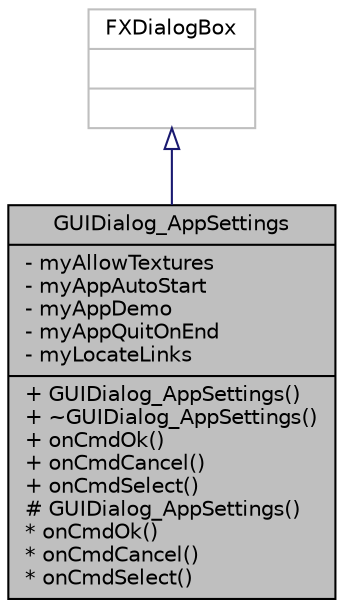 digraph "GUIDialog_AppSettings"
{
  edge [fontname="Helvetica",fontsize="10",labelfontname="Helvetica",labelfontsize="10"];
  node [fontname="Helvetica",fontsize="10",shape=record];
  Node0 [label="{GUIDialog_AppSettings\n|- myAllowTextures\l- myAppAutoStart\l- myAppDemo\l- myAppQuitOnEnd\l- myLocateLinks\l|+ GUIDialog_AppSettings()\l+ ~GUIDialog_AppSettings()\l+ onCmdOk()\l+ onCmdCancel()\l+ onCmdSelect()\l# GUIDialog_AppSettings()\l* onCmdOk()\l* onCmdCancel()\l* onCmdSelect()\l}",height=0.2,width=0.4,color="black", fillcolor="grey75", style="filled", fontcolor="black"];
  Node1 -> Node0 [dir="back",color="midnightblue",fontsize="10",style="solid",arrowtail="onormal",fontname="Helvetica"];
  Node1 [label="{FXDialogBox\n||}",height=0.2,width=0.4,color="grey75", fillcolor="white", style="filled"];
}

